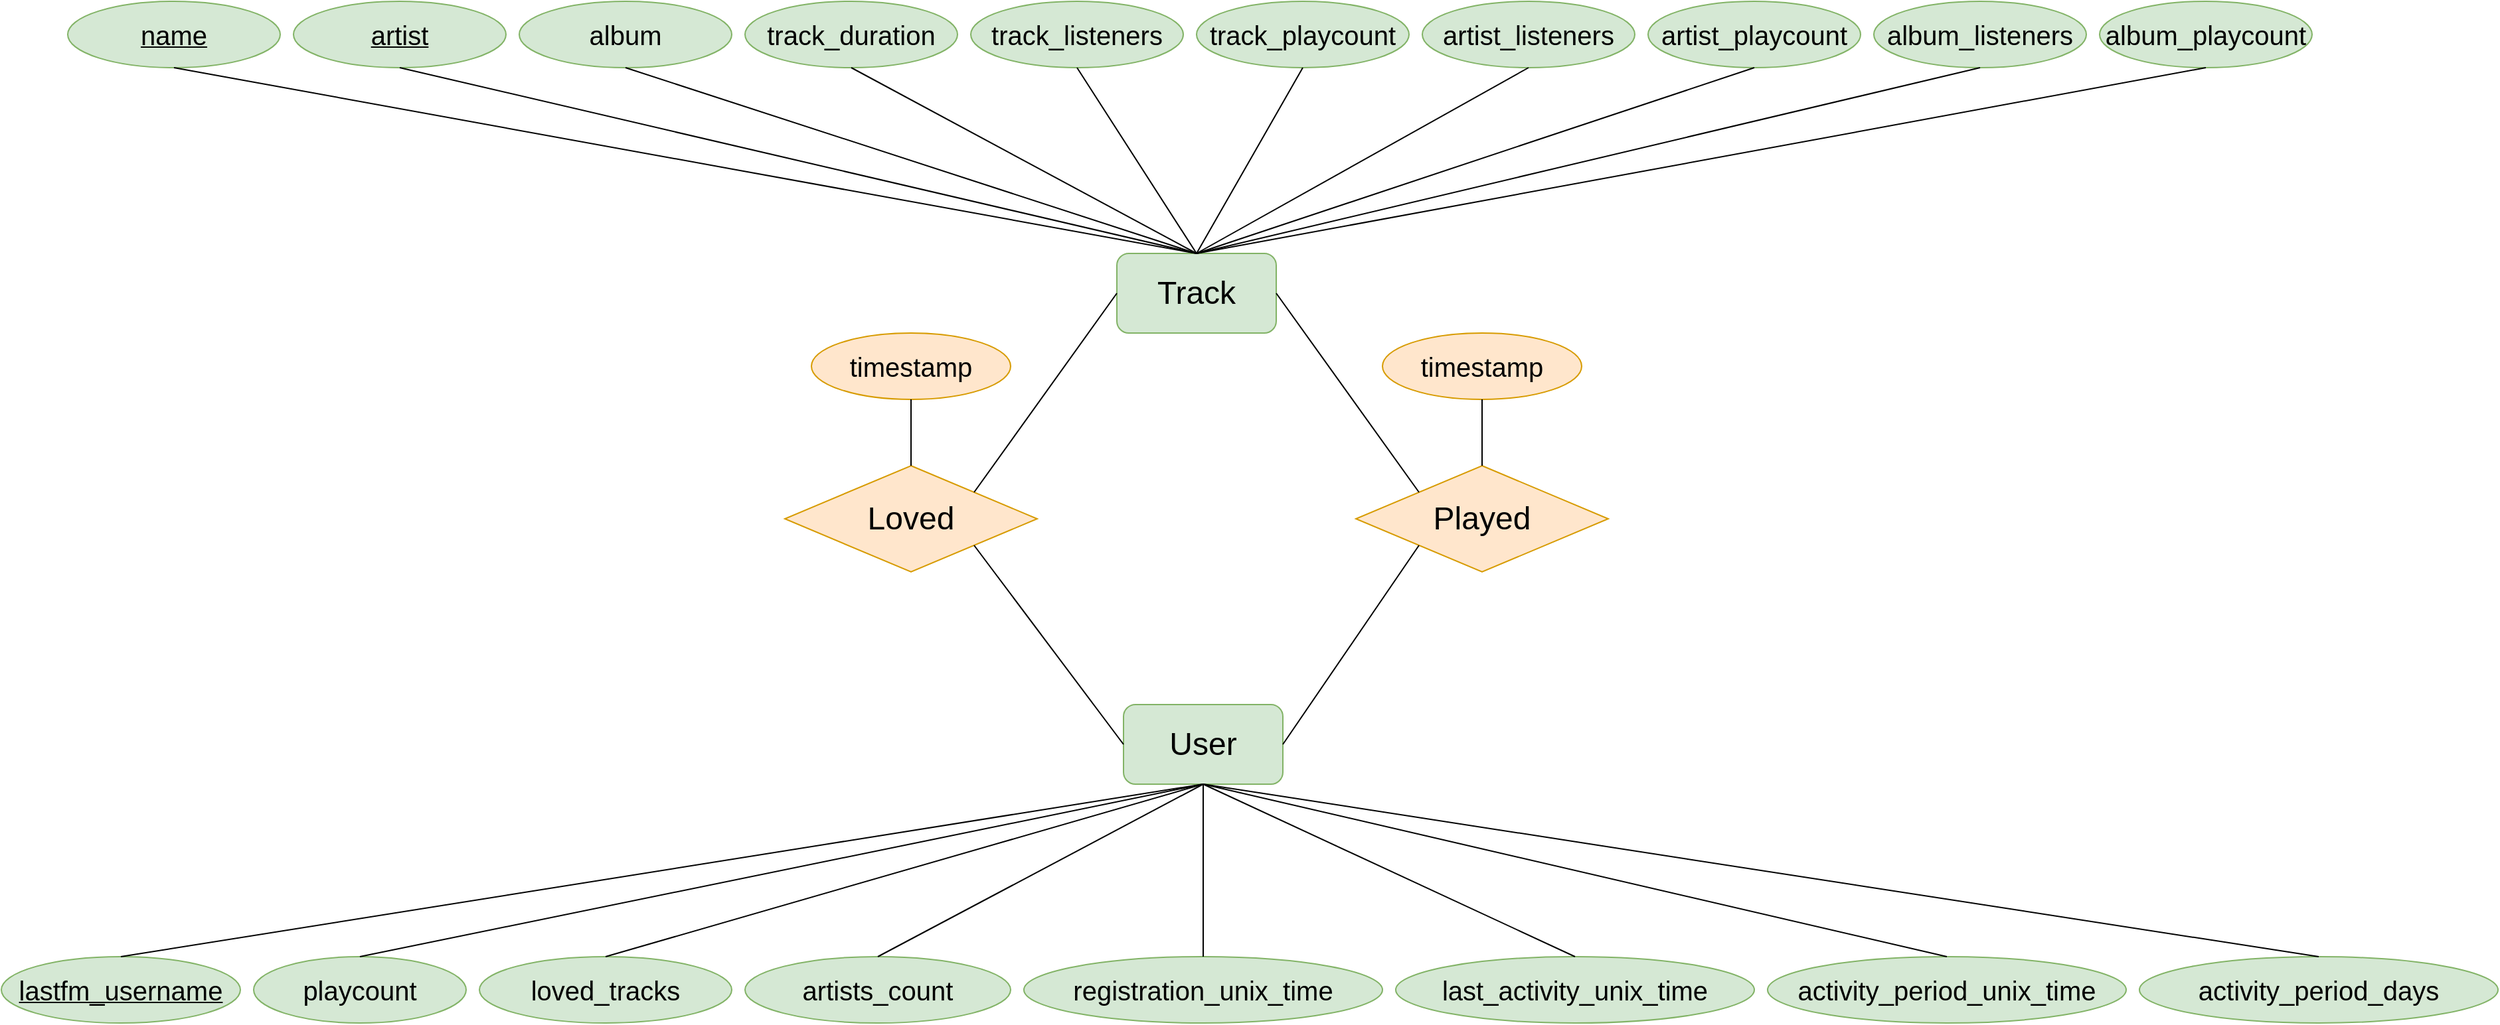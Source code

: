 <mxfile version="13.7.3" type="github">
  <diagram id="MbFEJcP5ajTNoAKJoYLW" name="Page-1">
    <mxGraphModel dx="3227" dy="1240" grid="1" gridSize="10" guides="1" tooltips="1" connect="1" arrows="1" fold="1" page="1" pageScale="1" pageWidth="850" pageHeight="1100" math="0" shadow="0">
      <root>
        <mxCell id="0" />
        <mxCell id="1" parent="0" />
        <mxCell id="LxjPk7rRYAv5r2RyMpvJ-83" value="" style="group" vertex="1" connectable="0" parent="1">
          <mxGeometry x="-450" y="220" width="1880" height="770" as="geometry" />
        </mxCell>
        <mxCell id="LxjPk7rRYAv5r2RyMpvJ-35" value="" style="group" vertex="1" connectable="0" parent="LxjPk7rRYAv5r2RyMpvJ-83">
          <mxGeometry x="50" width="1690" height="250" as="geometry" />
        </mxCell>
        <mxCell id="LxjPk7rRYAv5r2RyMpvJ-1" value="&lt;font style=&quot;font-size: 24px&quot;&gt;Track&lt;/font&gt;" style="rounded=1;whiteSpace=wrap;html=1;fillColor=#d5e8d4;strokeColor=#82b366;" vertex="1" parent="LxjPk7rRYAv5r2RyMpvJ-35">
          <mxGeometry x="790" y="190" width="120" height="60" as="geometry" />
        </mxCell>
        <mxCell id="LxjPk7rRYAv5r2RyMpvJ-7" value="&lt;span style=&quot;font-size: 20px&quot;&gt;track_duration&lt;/span&gt;" style="ellipse;whiteSpace=wrap;html=1;fontStyle=0;fillColor=#d5e8d4;strokeColor=#82b366;" vertex="1" parent="LxjPk7rRYAv5r2RyMpvJ-35">
          <mxGeometry x="510" width="160" height="50" as="geometry" />
        </mxCell>
        <mxCell id="LxjPk7rRYAv5r2RyMpvJ-10" value="&lt;font style=&quot;font-size: 20px&quot;&gt;album&lt;/font&gt;" style="ellipse;whiteSpace=wrap;html=1;fontStyle=0;fillColor=#d5e8d4;strokeColor=#82b366;" vertex="1" parent="LxjPk7rRYAv5r2RyMpvJ-35">
          <mxGeometry x="340" width="160" height="50" as="geometry" />
        </mxCell>
        <mxCell id="LxjPk7rRYAv5r2RyMpvJ-11" value="&lt;font style=&quot;font-size: 20px&quot;&gt;artist&lt;/font&gt;" style="ellipse;whiteSpace=wrap;html=1;fontStyle=4;fillColor=#d5e8d4;strokeColor=#82b366;" vertex="1" parent="LxjPk7rRYAv5r2RyMpvJ-35">
          <mxGeometry x="170" width="160" height="50" as="geometry" />
        </mxCell>
        <mxCell id="LxjPk7rRYAv5r2RyMpvJ-12" value="&lt;font style=&quot;font-size: 20px&quot;&gt;name&lt;/font&gt;" style="ellipse;whiteSpace=wrap;html=1;fontStyle=4;fillColor=#d5e8d4;strokeColor=#82b366;" vertex="1" parent="LxjPk7rRYAv5r2RyMpvJ-35">
          <mxGeometry width="160" height="50" as="geometry" />
        </mxCell>
        <mxCell id="LxjPk7rRYAv5r2RyMpvJ-13" value="&lt;font style=&quot;font-size: 20px&quot;&gt;artist_playcount&lt;/font&gt;" style="ellipse;whiteSpace=wrap;html=1;fontStyle=0;fillColor=#d5e8d4;strokeColor=#82b366;" vertex="1" parent="LxjPk7rRYAv5r2RyMpvJ-35">
          <mxGeometry x="1190" width="160" height="50" as="geometry" />
        </mxCell>
        <mxCell id="LxjPk7rRYAv5r2RyMpvJ-14" value="&lt;font style=&quot;font-size: 20px&quot;&gt;artist_listeners&lt;/font&gt;" style="ellipse;whiteSpace=wrap;html=1;fontStyle=0;fillColor=#d5e8d4;strokeColor=#82b366;" vertex="1" parent="LxjPk7rRYAv5r2RyMpvJ-35">
          <mxGeometry x="1020" width="160" height="50" as="geometry" />
        </mxCell>
        <mxCell id="LxjPk7rRYAv5r2RyMpvJ-15" value="&lt;span style=&quot;font-size: 20px&quot;&gt;track_playcount&lt;/span&gt;" style="ellipse;whiteSpace=wrap;html=1;fontStyle=0;fillColor=#d5e8d4;strokeColor=#82b366;" vertex="1" parent="LxjPk7rRYAv5r2RyMpvJ-35">
          <mxGeometry x="850" width="160" height="50" as="geometry" />
        </mxCell>
        <mxCell id="LxjPk7rRYAv5r2RyMpvJ-16" value="&lt;font style=&quot;font-size: 20px&quot;&gt;track_listeners&lt;/font&gt;" style="ellipse;whiteSpace=wrap;html=1;fontStyle=0;fillColor=#d5e8d4;strokeColor=#82b366;" vertex="1" parent="LxjPk7rRYAv5r2RyMpvJ-35">
          <mxGeometry x="680" width="160" height="50" as="geometry" />
        </mxCell>
        <mxCell id="LxjPk7rRYAv5r2RyMpvJ-17" value="&lt;font style=&quot;font-size: 20px&quot;&gt;album_playcount&lt;/font&gt;" style="ellipse;whiteSpace=wrap;html=1;fontStyle=0;fillColor=#d5e8d4;strokeColor=#82b366;" vertex="1" parent="LxjPk7rRYAv5r2RyMpvJ-35">
          <mxGeometry x="1530" width="160" height="50" as="geometry" />
        </mxCell>
        <mxCell id="LxjPk7rRYAv5r2RyMpvJ-18" value="&lt;font style=&quot;font-size: 20px&quot;&gt;album_listeners&lt;/font&gt;" style="ellipse;whiteSpace=wrap;html=1;fontStyle=0;fillColor=#d5e8d4;strokeColor=#82b366;" vertex="1" parent="LxjPk7rRYAv5r2RyMpvJ-35">
          <mxGeometry x="1360" width="160" height="50" as="geometry" />
        </mxCell>
        <mxCell id="LxjPk7rRYAv5r2RyMpvJ-20" value="" style="endArrow=none;html=1;exitX=0.5;exitY=1;exitDx=0;exitDy=0;entryX=0.5;entryY=0;entryDx=0;entryDy=0;" edge="1" parent="LxjPk7rRYAv5r2RyMpvJ-35" source="LxjPk7rRYAv5r2RyMpvJ-12" target="LxjPk7rRYAv5r2RyMpvJ-1">
          <mxGeometry width="50" height="50" relative="1" as="geometry">
            <mxPoint x="860" y="320" as="sourcePoint" />
            <mxPoint x="910" y="270" as="targetPoint" />
          </mxGeometry>
        </mxCell>
        <mxCell id="LxjPk7rRYAv5r2RyMpvJ-26" value="" style="endArrow=none;html=1;exitX=0.5;exitY=1;exitDx=0;exitDy=0;" edge="1" parent="LxjPk7rRYAv5r2RyMpvJ-35" source="LxjPk7rRYAv5r2RyMpvJ-11">
          <mxGeometry width="50" height="50" relative="1" as="geometry">
            <mxPoint x="90" y="60" as="sourcePoint" />
            <mxPoint x="850" y="190" as="targetPoint" />
          </mxGeometry>
        </mxCell>
        <mxCell id="LxjPk7rRYAv5r2RyMpvJ-27" value="" style="endArrow=none;html=1;exitX=0.5;exitY=1;exitDx=0;exitDy=0;" edge="1" parent="LxjPk7rRYAv5r2RyMpvJ-35" source="LxjPk7rRYAv5r2RyMpvJ-10">
          <mxGeometry width="50" height="50" relative="1" as="geometry">
            <mxPoint x="415" y="70" as="sourcePoint" />
            <mxPoint x="850" y="190" as="targetPoint" />
          </mxGeometry>
        </mxCell>
        <mxCell id="LxjPk7rRYAv5r2RyMpvJ-28" value="" style="endArrow=none;html=1;exitX=0.5;exitY=1;exitDx=0;exitDy=0;entryX=0.5;entryY=0;entryDx=0;entryDy=0;" edge="1" parent="LxjPk7rRYAv5r2RyMpvJ-35" source="LxjPk7rRYAv5r2RyMpvJ-7" target="LxjPk7rRYAv5r2RyMpvJ-1">
          <mxGeometry width="50" height="50" relative="1" as="geometry">
            <mxPoint x="430" y="60" as="sourcePoint" />
            <mxPoint x="860" y="200" as="targetPoint" />
          </mxGeometry>
        </mxCell>
        <mxCell id="LxjPk7rRYAv5r2RyMpvJ-29" value="" style="endArrow=none;html=1;entryX=0.5;entryY=1;entryDx=0;entryDy=0;exitX=0.5;exitY=0;exitDx=0;exitDy=0;" edge="1" parent="LxjPk7rRYAv5r2RyMpvJ-35" source="LxjPk7rRYAv5r2RyMpvJ-1" target="LxjPk7rRYAv5r2RyMpvJ-16">
          <mxGeometry width="50" height="50" relative="1" as="geometry">
            <mxPoint x="790" y="250" as="sourcePoint" />
            <mxPoint x="840" y="200" as="targetPoint" />
          </mxGeometry>
        </mxCell>
        <mxCell id="LxjPk7rRYAv5r2RyMpvJ-30" value="" style="endArrow=none;html=1;entryX=0.5;entryY=1;entryDx=0;entryDy=0;exitX=0.5;exitY=0;exitDx=0;exitDy=0;" edge="1" parent="LxjPk7rRYAv5r2RyMpvJ-35" source="LxjPk7rRYAv5r2RyMpvJ-1" target="LxjPk7rRYAv5r2RyMpvJ-15">
          <mxGeometry width="50" height="50" relative="1" as="geometry">
            <mxPoint x="860" y="200" as="sourcePoint" />
            <mxPoint x="770" y="60" as="targetPoint" />
          </mxGeometry>
        </mxCell>
        <mxCell id="LxjPk7rRYAv5r2RyMpvJ-31" value="" style="endArrow=none;html=1;entryX=0.5;entryY=1;entryDx=0;entryDy=0;exitX=0.5;exitY=0;exitDx=0;exitDy=0;" edge="1" parent="LxjPk7rRYAv5r2RyMpvJ-35" source="LxjPk7rRYAv5r2RyMpvJ-1" target="LxjPk7rRYAv5r2RyMpvJ-14">
          <mxGeometry width="50" height="50" relative="1" as="geometry">
            <mxPoint x="860" y="200" as="sourcePoint" />
            <mxPoint x="940" y="60" as="targetPoint" />
          </mxGeometry>
        </mxCell>
        <mxCell id="LxjPk7rRYAv5r2RyMpvJ-32" value="" style="endArrow=none;html=1;entryX=0.5;entryY=1;entryDx=0;entryDy=0;exitX=0.5;exitY=0;exitDx=0;exitDy=0;" edge="1" parent="LxjPk7rRYAv5r2RyMpvJ-35" source="LxjPk7rRYAv5r2RyMpvJ-1" target="LxjPk7rRYAv5r2RyMpvJ-13">
          <mxGeometry width="50" height="50" relative="1" as="geometry">
            <mxPoint x="860" y="200" as="sourcePoint" />
            <mxPoint x="1110" y="60" as="targetPoint" />
          </mxGeometry>
        </mxCell>
        <mxCell id="LxjPk7rRYAv5r2RyMpvJ-33" value="" style="endArrow=none;html=1;exitX=0.5;exitY=0;exitDx=0;exitDy=0;entryX=0.5;entryY=1;entryDx=0;entryDy=0;" edge="1" parent="LxjPk7rRYAv5r2RyMpvJ-35" source="LxjPk7rRYAv5r2RyMpvJ-1" target="LxjPk7rRYAv5r2RyMpvJ-18">
          <mxGeometry width="50" height="50" relative="1" as="geometry">
            <mxPoint x="860" y="200" as="sourcePoint" />
            <mxPoint x="1370" y="120" as="targetPoint" />
          </mxGeometry>
        </mxCell>
        <mxCell id="LxjPk7rRYAv5r2RyMpvJ-34" value="" style="endArrow=none;html=1;entryX=0.5;entryY=1;entryDx=0;entryDy=0;" edge="1" parent="LxjPk7rRYAv5r2RyMpvJ-35" target="LxjPk7rRYAv5r2RyMpvJ-17">
          <mxGeometry width="50" height="50" relative="1" as="geometry">
            <mxPoint x="850" y="190" as="sourcePoint" />
            <mxPoint x="1450.0" y="60" as="targetPoint" />
          </mxGeometry>
        </mxCell>
        <mxCell id="LxjPk7rRYAv5r2RyMpvJ-69" value="" style="group" vertex="1" connectable="0" parent="LxjPk7rRYAv5r2RyMpvJ-83">
          <mxGeometry y="530" width="1880" height="240" as="geometry" />
        </mxCell>
        <mxCell id="LxjPk7rRYAv5r2RyMpvJ-37" value="&lt;font style=&quot;font-size: 20px&quot;&gt;playcount&lt;/font&gt;" style="ellipse;whiteSpace=wrap;html=1;fontStyle=0;fillColor=#d5e8d4;strokeColor=#82b366;" vertex="1" parent="LxjPk7rRYAv5r2RyMpvJ-69">
          <mxGeometry x="190" y="190" width="160" height="50" as="geometry" />
        </mxCell>
        <mxCell id="LxjPk7rRYAv5r2RyMpvJ-38" value="&lt;font style=&quot;font-size: 24px&quot;&gt;User&lt;/font&gt;" style="rounded=1;whiteSpace=wrap;html=1;fillColor=#d5e8d4;strokeColor=#82b366;" vertex="1" parent="LxjPk7rRYAv5r2RyMpvJ-69">
          <mxGeometry x="845" width="120" height="60" as="geometry" />
        </mxCell>
        <mxCell id="LxjPk7rRYAv5r2RyMpvJ-39" value="&lt;font style=&quot;font-size: 20px&quot;&gt;lastfm_username&lt;/font&gt;" style="ellipse;whiteSpace=wrap;html=1;fontStyle=4;fillColor=#d5e8d4;strokeColor=#82b366;" vertex="1" parent="LxjPk7rRYAv5r2RyMpvJ-69">
          <mxGeometry y="190" width="180" height="50" as="geometry" />
        </mxCell>
        <mxCell id="LxjPk7rRYAv5r2RyMpvJ-40" value="&lt;font style=&quot;font-size: 20px&quot;&gt;artists_count&lt;/font&gt;" style="ellipse;whiteSpace=wrap;html=1;fontStyle=0;fillColor=#d5e8d4;strokeColor=#82b366;" vertex="1" parent="LxjPk7rRYAv5r2RyMpvJ-69">
          <mxGeometry x="560" y="190" width="200" height="50" as="geometry" />
        </mxCell>
        <mxCell id="LxjPk7rRYAv5r2RyMpvJ-41" value="&lt;font style=&quot;font-size: 20px&quot;&gt;loved_tracks&lt;/font&gt;" style="ellipse;whiteSpace=wrap;html=1;fontStyle=0;fillColor=#d5e8d4;strokeColor=#82b366;" vertex="1" parent="LxjPk7rRYAv5r2RyMpvJ-69">
          <mxGeometry x="360" y="190" width="190" height="50" as="geometry" />
        </mxCell>
        <mxCell id="LxjPk7rRYAv5r2RyMpvJ-42" value="&lt;font style=&quot;font-size: 20px&quot;&gt;last_activity_unix_time&lt;/font&gt;" style="ellipse;whiteSpace=wrap;html=1;fontStyle=0;fillColor=#d5e8d4;strokeColor=#82b366;" vertex="1" parent="LxjPk7rRYAv5r2RyMpvJ-69">
          <mxGeometry x="1050" y="190" width="270" height="50" as="geometry" />
        </mxCell>
        <mxCell id="LxjPk7rRYAv5r2RyMpvJ-43" value="&lt;font style=&quot;font-size: 20px&quot;&gt;registration_unix_time&lt;/font&gt;" style="ellipse;whiteSpace=wrap;html=1;fontStyle=0;fillColor=#d5e8d4;strokeColor=#82b366;" vertex="1" parent="LxjPk7rRYAv5r2RyMpvJ-69">
          <mxGeometry x="770" y="190" width="270" height="50" as="geometry" />
        </mxCell>
        <mxCell id="LxjPk7rRYAv5r2RyMpvJ-44" value="&lt;font style=&quot;font-size: 20px&quot;&gt;activity_period_days&lt;/font&gt;" style="ellipse;whiteSpace=wrap;html=1;fontStyle=0;fillColor=#d5e8d4;strokeColor=#82b366;" vertex="1" parent="LxjPk7rRYAv5r2RyMpvJ-69">
          <mxGeometry x="1610" y="190" width="270" height="50" as="geometry" />
        </mxCell>
        <mxCell id="LxjPk7rRYAv5r2RyMpvJ-45" value="&lt;font style=&quot;font-size: 20px&quot;&gt;activity_period_unix_time&lt;/font&gt;" style="ellipse;whiteSpace=wrap;html=1;fontStyle=0;fillColor=#d5e8d4;strokeColor=#82b366;" vertex="1" parent="LxjPk7rRYAv5r2RyMpvJ-69">
          <mxGeometry x="1330" y="190" width="270" height="50" as="geometry" />
        </mxCell>
        <mxCell id="LxjPk7rRYAv5r2RyMpvJ-61" value="" style="endArrow=none;html=1;entryX=0.5;entryY=1;entryDx=0;entryDy=0;exitX=0.5;exitY=0;exitDx=0;exitDy=0;" edge="1" parent="LxjPk7rRYAv5r2RyMpvJ-69" source="LxjPk7rRYAv5r2RyMpvJ-39" target="LxjPk7rRYAv5r2RyMpvJ-38">
          <mxGeometry width="50" height="50" relative="1" as="geometry">
            <mxPoint x="690" y="110" as="sourcePoint" />
            <mxPoint x="740" y="60" as="targetPoint" />
          </mxGeometry>
        </mxCell>
        <mxCell id="LxjPk7rRYAv5r2RyMpvJ-62" value="" style="endArrow=none;html=1;entryX=0.5;entryY=1;entryDx=0;entryDy=0;exitX=0.5;exitY=0;exitDx=0;exitDy=0;" edge="1" parent="LxjPk7rRYAv5r2RyMpvJ-69" source="LxjPk7rRYAv5r2RyMpvJ-37" target="LxjPk7rRYAv5r2RyMpvJ-38">
          <mxGeometry width="50" height="50" relative="1" as="geometry">
            <mxPoint x="690" y="110" as="sourcePoint" />
            <mxPoint x="740" y="60" as="targetPoint" />
          </mxGeometry>
        </mxCell>
        <mxCell id="LxjPk7rRYAv5r2RyMpvJ-63" value="" style="endArrow=none;html=1;entryX=0.5;entryY=1;entryDx=0;entryDy=0;exitX=0.5;exitY=0;exitDx=0;exitDy=0;" edge="1" parent="LxjPk7rRYAv5r2RyMpvJ-69" source="LxjPk7rRYAv5r2RyMpvJ-41" target="LxjPk7rRYAv5r2RyMpvJ-38">
          <mxGeometry width="50" height="50" relative="1" as="geometry">
            <mxPoint x="690" y="110" as="sourcePoint" />
            <mxPoint x="740" y="60" as="targetPoint" />
          </mxGeometry>
        </mxCell>
        <mxCell id="LxjPk7rRYAv5r2RyMpvJ-64" value="" style="endArrow=none;html=1;entryX=0.5;entryY=1;entryDx=0;entryDy=0;exitX=0.5;exitY=0;exitDx=0;exitDy=0;" edge="1" parent="LxjPk7rRYAv5r2RyMpvJ-69" source="LxjPk7rRYAv5r2RyMpvJ-40" target="LxjPk7rRYAv5r2RyMpvJ-38">
          <mxGeometry width="50" height="50" relative="1" as="geometry">
            <mxPoint x="690" y="110" as="sourcePoint" />
            <mxPoint x="740" y="60" as="targetPoint" />
          </mxGeometry>
        </mxCell>
        <mxCell id="LxjPk7rRYAv5r2RyMpvJ-65" value="" style="endArrow=none;html=1;entryX=0.5;entryY=1;entryDx=0;entryDy=0;exitX=0.5;exitY=0;exitDx=0;exitDy=0;" edge="1" parent="LxjPk7rRYAv5r2RyMpvJ-69" source="LxjPk7rRYAv5r2RyMpvJ-43" target="LxjPk7rRYAv5r2RyMpvJ-38">
          <mxGeometry width="50" height="50" relative="1" as="geometry">
            <mxPoint x="690" y="110" as="sourcePoint" />
            <mxPoint x="740" y="60" as="targetPoint" />
          </mxGeometry>
        </mxCell>
        <mxCell id="LxjPk7rRYAv5r2RyMpvJ-66" value="" style="endArrow=none;html=1;exitX=0.5;exitY=0;exitDx=0;exitDy=0;entryX=0.5;entryY=1;entryDx=0;entryDy=0;" edge="1" parent="LxjPk7rRYAv5r2RyMpvJ-69" source="LxjPk7rRYAv5r2RyMpvJ-42" target="LxjPk7rRYAv5r2RyMpvJ-38">
          <mxGeometry width="50" height="50" relative="1" as="geometry">
            <mxPoint x="690" y="110" as="sourcePoint" />
            <mxPoint x="1190" y="50" as="targetPoint" />
          </mxGeometry>
        </mxCell>
        <mxCell id="LxjPk7rRYAv5r2RyMpvJ-67" value="" style="endArrow=none;html=1;entryX=0.5;entryY=0;entryDx=0;entryDy=0;exitX=0.5;exitY=1;exitDx=0;exitDy=0;" edge="1" parent="LxjPk7rRYAv5r2RyMpvJ-69" source="LxjPk7rRYAv5r2RyMpvJ-38" target="LxjPk7rRYAv5r2RyMpvJ-45">
          <mxGeometry width="50" height="50" relative="1" as="geometry">
            <mxPoint x="690" y="110" as="sourcePoint" />
            <mxPoint x="740" y="60" as="targetPoint" />
          </mxGeometry>
        </mxCell>
        <mxCell id="LxjPk7rRYAv5r2RyMpvJ-68" value="" style="endArrow=none;html=1;entryX=0.5;entryY=0;entryDx=0;entryDy=0;exitX=0.5;exitY=1;exitDx=0;exitDy=0;" edge="1" parent="LxjPk7rRYAv5r2RyMpvJ-69" source="LxjPk7rRYAv5r2RyMpvJ-38" target="LxjPk7rRYAv5r2RyMpvJ-44">
          <mxGeometry width="50" height="50" relative="1" as="geometry">
            <mxPoint x="1020" y="50" as="sourcePoint" />
            <mxPoint x="1475.0" y="200" as="targetPoint" />
          </mxGeometry>
        </mxCell>
        <mxCell id="LxjPk7rRYAv5r2RyMpvJ-70" value="&lt;font style=&quot;font-size: 24px&quot;&gt;Loved&lt;/font&gt;" style="rhombus;whiteSpace=wrap;html=1;fillColor=#ffe6cc;strokeColor=#d79b00;" vertex="1" parent="LxjPk7rRYAv5r2RyMpvJ-83">
          <mxGeometry x="590" y="350" width="190" height="80" as="geometry" />
        </mxCell>
        <mxCell id="LxjPk7rRYAv5r2RyMpvJ-71" value="&lt;font style=&quot;font-size: 24px&quot;&gt;Played&lt;/font&gt;" style="rhombus;whiteSpace=wrap;html=1;fillColor=#ffe6cc;strokeColor=#d79b00;" vertex="1" parent="LxjPk7rRYAv5r2RyMpvJ-83">
          <mxGeometry x="1020" y="350" width="190" height="80" as="geometry" />
        </mxCell>
        <mxCell id="LxjPk7rRYAv5r2RyMpvJ-72" value="" style="endArrow=none;html=1;exitX=0;exitY=0.5;exitDx=0;exitDy=0;entryX=1;entryY=1;entryDx=0;entryDy=0;" edge="1" parent="LxjPk7rRYAv5r2RyMpvJ-83" source="LxjPk7rRYAv5r2RyMpvJ-38" target="LxjPk7rRYAv5r2RyMpvJ-70">
          <mxGeometry width="50" height="50" relative="1" as="geometry">
            <mxPoint x="740" y="480" as="sourcePoint" />
            <mxPoint x="630" y="390" as="targetPoint" />
          </mxGeometry>
        </mxCell>
        <mxCell id="LxjPk7rRYAv5r2RyMpvJ-73" value="" style="endArrow=none;html=1;exitX=1;exitY=0;exitDx=0;exitDy=0;entryX=0;entryY=0.5;entryDx=0;entryDy=0;" edge="1" parent="LxjPk7rRYAv5r2RyMpvJ-83" source="LxjPk7rRYAv5r2RyMpvJ-70" target="LxjPk7rRYAv5r2RyMpvJ-1">
          <mxGeometry width="50" height="50" relative="1" as="geometry">
            <mxPoint x="855" y="570" as="sourcePoint" />
            <mxPoint x="640" y="400" as="targetPoint" />
          </mxGeometry>
        </mxCell>
        <mxCell id="LxjPk7rRYAv5r2RyMpvJ-74" value="" style="endArrow=none;html=1;entryX=0;entryY=1;entryDx=0;entryDy=0;exitX=1;exitY=0.5;exitDx=0;exitDy=0;" edge="1" parent="LxjPk7rRYAv5r2RyMpvJ-83" source="LxjPk7rRYAv5r2RyMpvJ-38" target="LxjPk7rRYAv5r2RyMpvJ-71">
          <mxGeometry width="50" height="50" relative="1" as="geometry">
            <mxPoint x="940" y="540" as="sourcePoint" />
            <mxPoint x="990" y="490" as="targetPoint" />
          </mxGeometry>
        </mxCell>
        <mxCell id="LxjPk7rRYAv5r2RyMpvJ-75" value="" style="endArrow=none;html=1;entryX=0;entryY=0;entryDx=0;entryDy=0;exitX=1;exitY=0.5;exitDx=0;exitDy=0;" edge="1" parent="LxjPk7rRYAv5r2RyMpvJ-83" source="LxjPk7rRYAv5r2RyMpvJ-1" target="LxjPk7rRYAv5r2RyMpvJ-71">
          <mxGeometry width="50" height="50" relative="1" as="geometry">
            <mxPoint x="975" y="570" as="sourcePoint" />
            <mxPoint x="1037.5" y="420" as="targetPoint" />
          </mxGeometry>
        </mxCell>
        <mxCell id="LxjPk7rRYAv5r2RyMpvJ-76" value="&lt;font style=&quot;font-size: 20px&quot;&gt;timestamp&lt;/font&gt;" style="ellipse;whiteSpace=wrap;html=1;fontStyle=0;fillColor=#ffe6cc;strokeColor=#d79b00;" vertex="1" parent="LxjPk7rRYAv5r2RyMpvJ-83">
          <mxGeometry x="610" y="250" width="150" height="50" as="geometry" />
        </mxCell>
        <mxCell id="LxjPk7rRYAv5r2RyMpvJ-80" value="" style="endArrow=none;html=1;entryX=0.5;entryY=1;entryDx=0;entryDy=0;exitX=0.5;exitY=0;exitDx=0;exitDy=0;" edge="1" parent="LxjPk7rRYAv5r2RyMpvJ-83" source="LxjPk7rRYAv5r2RyMpvJ-70" target="LxjPk7rRYAv5r2RyMpvJ-76">
          <mxGeometry width="50" height="50" relative="1" as="geometry">
            <mxPoint x="940" y="540" as="sourcePoint" />
            <mxPoint x="990" y="490" as="targetPoint" />
          </mxGeometry>
        </mxCell>
        <mxCell id="LxjPk7rRYAv5r2RyMpvJ-81" value="&lt;font style=&quot;font-size: 20px&quot;&gt;timestamp&lt;/font&gt;" style="ellipse;whiteSpace=wrap;html=1;fontStyle=0;fillColor=#ffe6cc;strokeColor=#d79b00;" vertex="1" parent="LxjPk7rRYAv5r2RyMpvJ-83">
          <mxGeometry x="1040" y="250" width="150" height="50" as="geometry" />
        </mxCell>
        <mxCell id="LxjPk7rRYAv5r2RyMpvJ-82" value="" style="endArrow=none;html=1;entryX=0.5;entryY=1;entryDx=0;entryDy=0;exitX=0.5;exitY=0;exitDx=0;exitDy=0;" edge="1" parent="LxjPk7rRYAv5r2RyMpvJ-83" source="LxjPk7rRYAv5r2RyMpvJ-71" target="LxjPk7rRYAv5r2RyMpvJ-81">
          <mxGeometry width="50" height="50" relative="1" as="geometry">
            <mxPoint x="940" y="540" as="sourcePoint" />
            <mxPoint x="990" y="490" as="targetPoint" />
          </mxGeometry>
        </mxCell>
      </root>
    </mxGraphModel>
  </diagram>
</mxfile>
